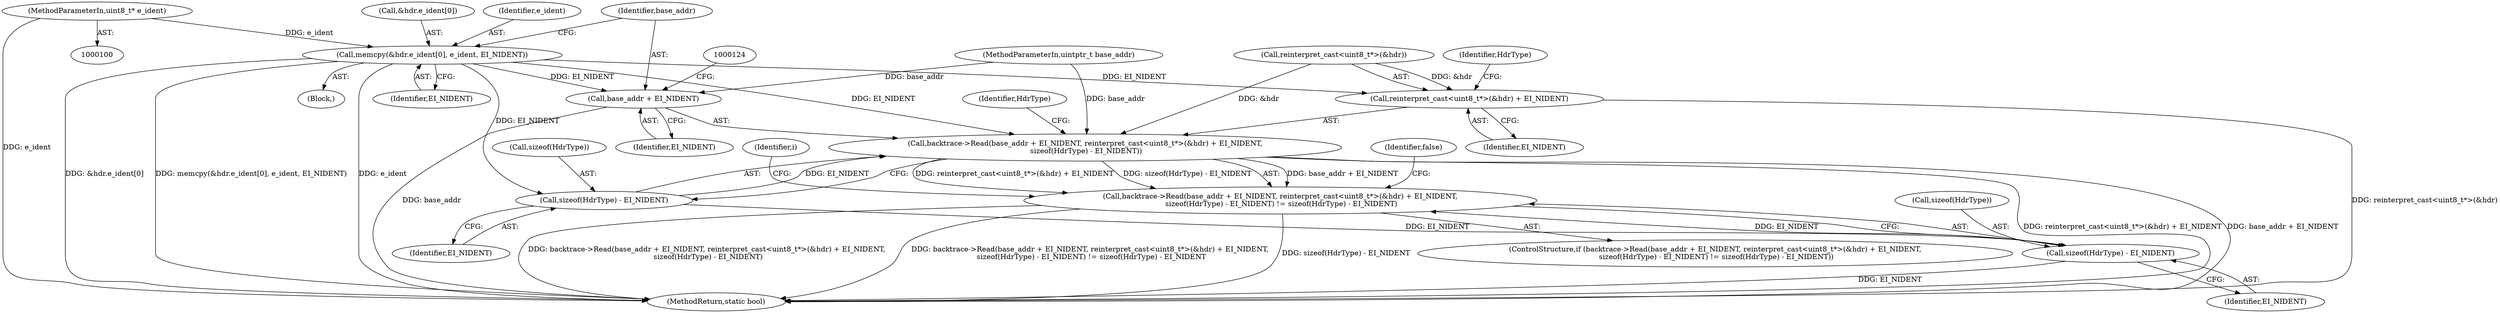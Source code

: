 digraph "0_Android_d917514bd6b270df431ea4e781a865764d406120@API" {
"1000107" [label="(Call,memcpy(&hdr.e_ident[0], e_ident, EI_NIDENT))"];
"1000103" [label="(MethodParameterIn,uint8_t* e_ident)"];
"1000118" [label="(Call,backtrace->Read(base_addr + EI_NIDENT, reinterpret_cast<uint8_t*>(&hdr) + EI_NIDENT,\n sizeof(HdrType) - EI_NIDENT))"];
"1000117" [label="(Call,backtrace->Read(base_addr + EI_NIDENT, reinterpret_cast<uint8_t*>(&hdr) + EI_NIDENT,\n sizeof(HdrType) - EI_NIDENT) != sizeof(HdrType) - EI_NIDENT)"];
"1000119" [label="(Call,base_addr + EI_NIDENT)"];
"1000122" [label="(Call,reinterpret_cast<uint8_t*>(&hdr) + EI_NIDENT)"];
"1000128" [label="(Call,sizeof(HdrType) - EI_NIDENT)"];
"1000132" [label="(Call,sizeof(HdrType) - EI_NIDENT)"];
"1000128" [label="(Call,sizeof(HdrType) - EI_NIDENT)"];
"1000135" [label="(Identifier,EI_NIDENT)"];
"1000142" [label="(Identifier,i)"];
"1000138" [label="(Identifier,false)"];
"1000119" [label="(Call,base_addr + EI_NIDENT)"];
"1000117" [label="(Call,backtrace->Read(base_addr + EI_NIDENT, reinterpret_cast<uint8_t*>(&hdr) + EI_NIDENT,\n sizeof(HdrType) - EI_NIDENT) != sizeof(HdrType) - EI_NIDENT)"];
"1000122" [label="(Call,reinterpret_cast<uint8_t*>(&hdr) + EI_NIDENT)"];
"1000120" [label="(Identifier,base_addr)"];
"1000108" [label="(Call,&hdr.e_ident[0])"];
"1000324" [label="(MethodReturn,static bool)"];
"1000131" [label="(Identifier,EI_NIDENT)"];
"1000107" [label="(Call,memcpy(&hdr.e_ident[0], e_ident, EI_NIDENT))"];
"1000116" [label="(ControlStructure,if (backtrace->Read(base_addr + EI_NIDENT, reinterpret_cast<uint8_t*>(&hdr) + EI_NIDENT,\n sizeof(HdrType) - EI_NIDENT) != sizeof(HdrType) - EI_NIDENT))"];
"1000132" [label="(Call,sizeof(HdrType) - EI_NIDENT)"];
"1000118" [label="(Call,backtrace->Read(base_addr + EI_NIDENT, reinterpret_cast<uint8_t*>(&hdr) + EI_NIDENT,\n sizeof(HdrType) - EI_NIDENT))"];
"1000127" [label="(Identifier,EI_NIDENT)"];
"1000115" [label="(Identifier,EI_NIDENT)"];
"1000121" [label="(Identifier,EI_NIDENT)"];
"1000114" [label="(Identifier,e_ident)"];
"1000105" [label="(Block,)"];
"1000123" [label="(Call,reinterpret_cast<uint8_t*>(&hdr))"];
"1000133" [label="(Call,sizeof(HdrType))"];
"1000103" [label="(MethodParameterIn,uint8_t* e_ident)"];
"1000130" [label="(Identifier,HdrType)"];
"1000129" [label="(Call,sizeof(HdrType))"];
"1000134" [label="(Identifier,HdrType)"];
"1000102" [label="(MethodParameterIn,uintptr_t base_addr)"];
"1000107" -> "1000105"  [label="AST: "];
"1000107" -> "1000115"  [label="CFG: "];
"1000108" -> "1000107"  [label="AST: "];
"1000114" -> "1000107"  [label="AST: "];
"1000115" -> "1000107"  [label="AST: "];
"1000120" -> "1000107"  [label="CFG: "];
"1000107" -> "1000324"  [label="DDG: &hdr.e_ident[0]"];
"1000107" -> "1000324"  [label="DDG: memcpy(&hdr.e_ident[0], e_ident, EI_NIDENT)"];
"1000107" -> "1000324"  [label="DDG: e_ident"];
"1000103" -> "1000107"  [label="DDG: e_ident"];
"1000107" -> "1000118"  [label="DDG: EI_NIDENT"];
"1000107" -> "1000119"  [label="DDG: EI_NIDENT"];
"1000107" -> "1000122"  [label="DDG: EI_NIDENT"];
"1000107" -> "1000128"  [label="DDG: EI_NIDENT"];
"1000103" -> "1000100"  [label="AST: "];
"1000103" -> "1000324"  [label="DDG: e_ident"];
"1000118" -> "1000117"  [label="AST: "];
"1000118" -> "1000128"  [label="CFG: "];
"1000119" -> "1000118"  [label="AST: "];
"1000122" -> "1000118"  [label="AST: "];
"1000128" -> "1000118"  [label="AST: "];
"1000134" -> "1000118"  [label="CFG: "];
"1000118" -> "1000324"  [label="DDG: reinterpret_cast<uint8_t*>(&hdr) + EI_NIDENT"];
"1000118" -> "1000324"  [label="DDG: base_addr + EI_NIDENT"];
"1000118" -> "1000117"  [label="DDG: base_addr + EI_NIDENT"];
"1000118" -> "1000117"  [label="DDG: reinterpret_cast<uint8_t*>(&hdr) + EI_NIDENT"];
"1000118" -> "1000117"  [label="DDG: sizeof(HdrType) - EI_NIDENT"];
"1000102" -> "1000118"  [label="DDG: base_addr"];
"1000123" -> "1000118"  [label="DDG: &hdr"];
"1000128" -> "1000118"  [label="DDG: EI_NIDENT"];
"1000117" -> "1000116"  [label="AST: "];
"1000117" -> "1000132"  [label="CFG: "];
"1000132" -> "1000117"  [label="AST: "];
"1000138" -> "1000117"  [label="CFG: "];
"1000142" -> "1000117"  [label="CFG: "];
"1000117" -> "1000324"  [label="DDG: backtrace->Read(base_addr + EI_NIDENT, reinterpret_cast<uint8_t*>(&hdr) + EI_NIDENT,\n sizeof(HdrType) - EI_NIDENT) != sizeof(HdrType) - EI_NIDENT"];
"1000117" -> "1000324"  [label="DDG: sizeof(HdrType) - EI_NIDENT"];
"1000117" -> "1000324"  [label="DDG: backtrace->Read(base_addr + EI_NIDENT, reinterpret_cast<uint8_t*>(&hdr) + EI_NIDENT,\n sizeof(HdrType) - EI_NIDENT)"];
"1000132" -> "1000117"  [label="DDG: EI_NIDENT"];
"1000119" -> "1000121"  [label="CFG: "];
"1000120" -> "1000119"  [label="AST: "];
"1000121" -> "1000119"  [label="AST: "];
"1000124" -> "1000119"  [label="CFG: "];
"1000119" -> "1000324"  [label="DDG: base_addr"];
"1000102" -> "1000119"  [label="DDG: base_addr"];
"1000122" -> "1000127"  [label="CFG: "];
"1000123" -> "1000122"  [label="AST: "];
"1000127" -> "1000122"  [label="AST: "];
"1000130" -> "1000122"  [label="CFG: "];
"1000122" -> "1000324"  [label="DDG: reinterpret_cast<uint8_t*>(&hdr)"];
"1000123" -> "1000122"  [label="DDG: &hdr"];
"1000128" -> "1000131"  [label="CFG: "];
"1000129" -> "1000128"  [label="AST: "];
"1000131" -> "1000128"  [label="AST: "];
"1000128" -> "1000132"  [label="DDG: EI_NIDENT"];
"1000132" -> "1000135"  [label="CFG: "];
"1000133" -> "1000132"  [label="AST: "];
"1000135" -> "1000132"  [label="AST: "];
"1000132" -> "1000324"  [label="DDG: EI_NIDENT"];
}
